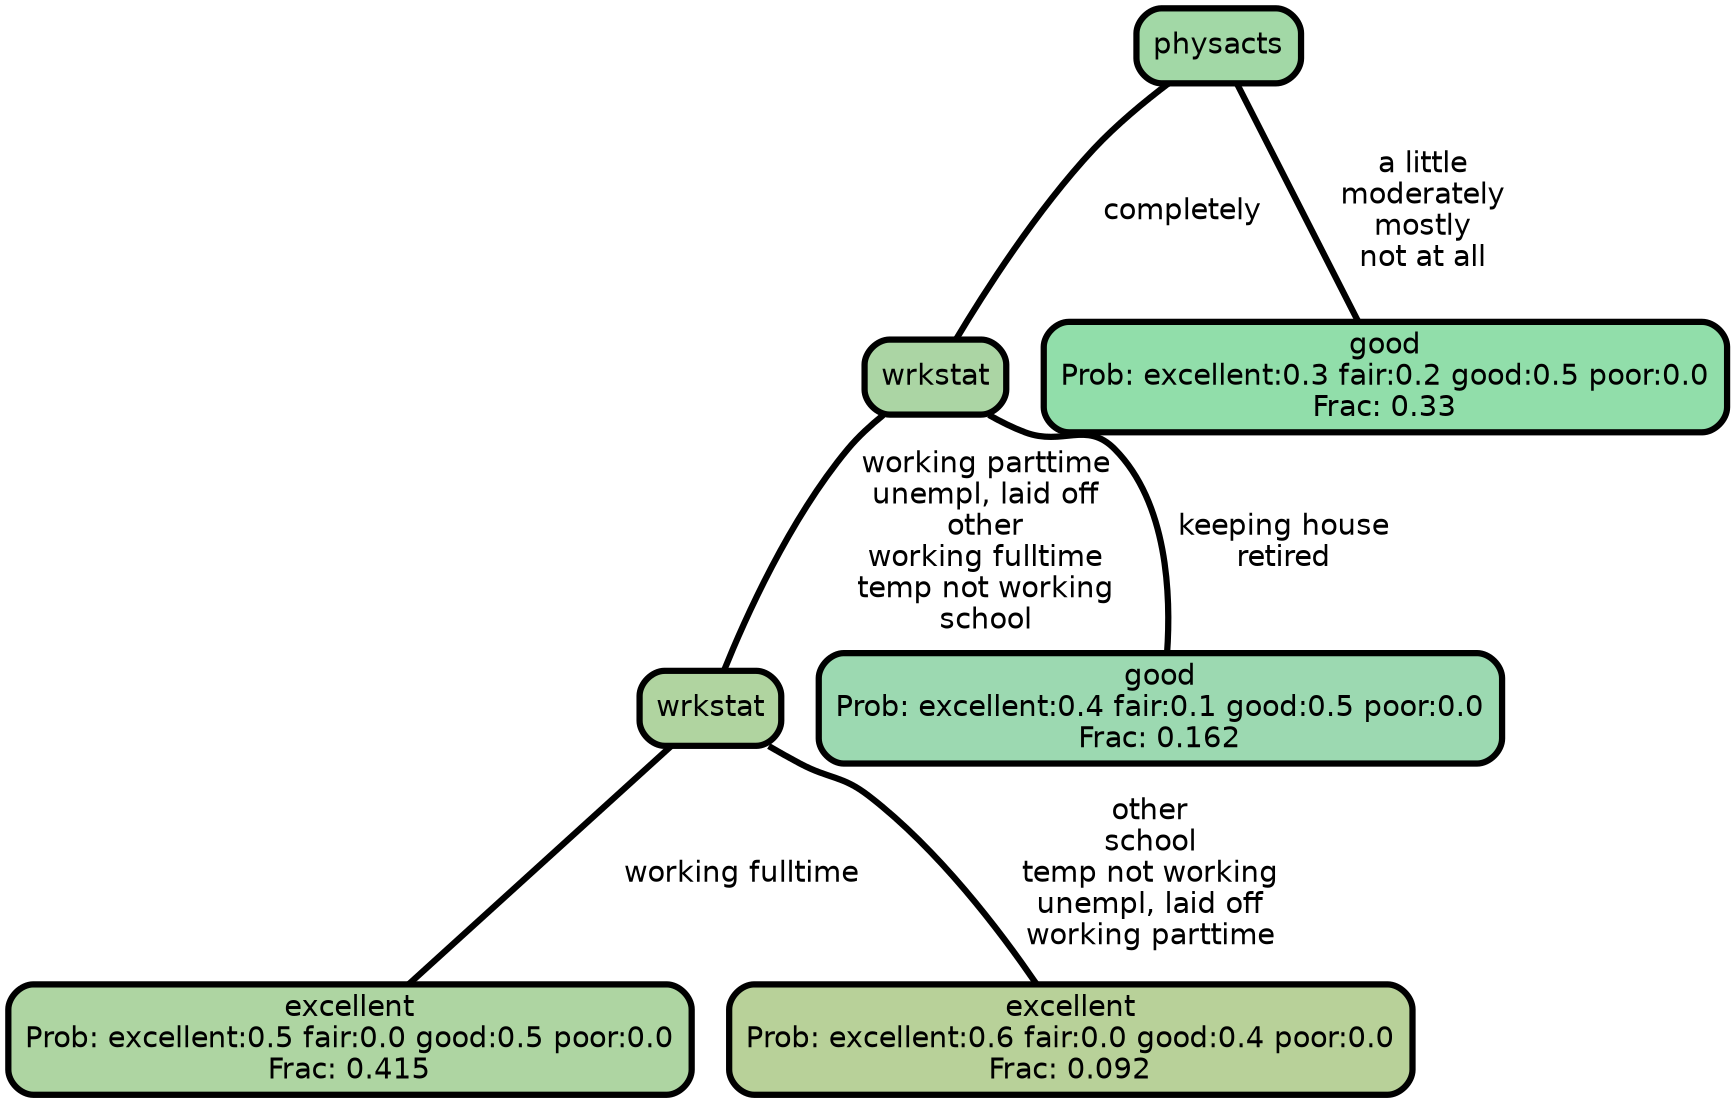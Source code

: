 graph Tree {
node [shape=box, style="filled, rounded",color="black",penwidth="3",fontcolor="black",                 fontname=helvetica] ;
graph [ranksep="0 equally", splines=straight,                 bgcolor=transparent, dpi=200] ;
edge [fontname=helvetica, color=black] ;
0 [label="excellent
Prob: excellent:0.5 fair:0.0 good:0.5 poor:0.0
Frac: 0.415", fillcolor="#aed5a2"] ;
1 [label="wrkstat", fillcolor="#b0d4a0"] ;
2 [label="excellent
Prob: excellent:0.6 fair:0.0 good:0.4 poor:0.0
Frac: 0.092", fillcolor="#b8d199"] ;
3 [label="wrkstat", fillcolor="#abd5a4"] ;
4 [label="good
Prob: excellent:0.4 fair:0.1 good:0.5 poor:0.0
Frac: 0.162", fillcolor="#9cd9b1"] ;
5 [label="physacts", fillcolor="#a2d8a6"] ;
6 [label="good
Prob: excellent:0.3 fair:0.2 good:0.5 poor:0.0
Frac: 0.33", fillcolor="#91deaa"] ;
1 -- 0 [label=" working fulltime",penwidth=3] ;
1 -- 2 [label=" other\n school\n temp not working\n unempl, laid off\n working parttime",penwidth=3] ;
3 -- 1 [label=" working parttime\n unempl, laid off\n other\n working fulltime\n temp not working\n school",penwidth=3] ;
3 -- 4 [label=" keeping house\n retired",penwidth=3] ;
5 -- 3 [label=" completely",penwidth=3] ;
5 -- 6 [label=" a little\n moderately\n mostly\n not at all",penwidth=3] ;
{rank = same;}}